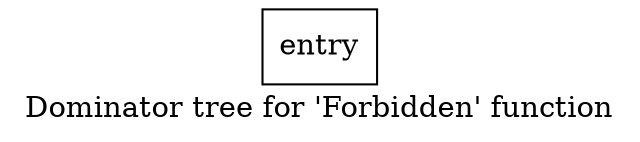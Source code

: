 digraph "Dominator tree for 'Forbidden' function" {
	label="Dominator tree for 'Forbidden' function";

	Node0xed5f90 [shape=record,label="{entry}"];
}
